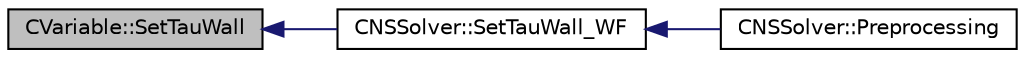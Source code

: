 digraph "CVariable::SetTauWall"
{
  edge [fontname="Helvetica",fontsize="10",labelfontname="Helvetica",labelfontsize="10"];
  node [fontname="Helvetica",fontsize="10",shape=record];
  rankdir="LR";
  Node6893 [label="CVariable::SetTauWall",height=0.2,width=0.4,color="black", fillcolor="grey75", style="filled", fontcolor="black"];
  Node6893 -> Node6894 [dir="back",color="midnightblue",fontsize="10",style="solid",fontname="Helvetica"];
  Node6894 [label="CNSSolver::SetTauWall_WF",height=0.2,width=0.4,color="black", fillcolor="white", style="filled",URL="$class_c_n_s_solver.html#afeaca8e0c1a6da9eb2c4d2ddd64bc949",tooltip="Computes the wall shear stress (Tau_Wall) on the surface using a wall function. "];
  Node6894 -> Node6895 [dir="back",color="midnightblue",fontsize="10",style="solid",fontname="Helvetica"];
  Node6895 [label="CNSSolver::Preprocessing",height=0.2,width=0.4,color="black", fillcolor="white", style="filled",URL="$class_c_n_s_solver.html#a028c83d18cf8520dff2f9628d8a04e4b",tooltip="Restart residual and compute gradients. "];
}
